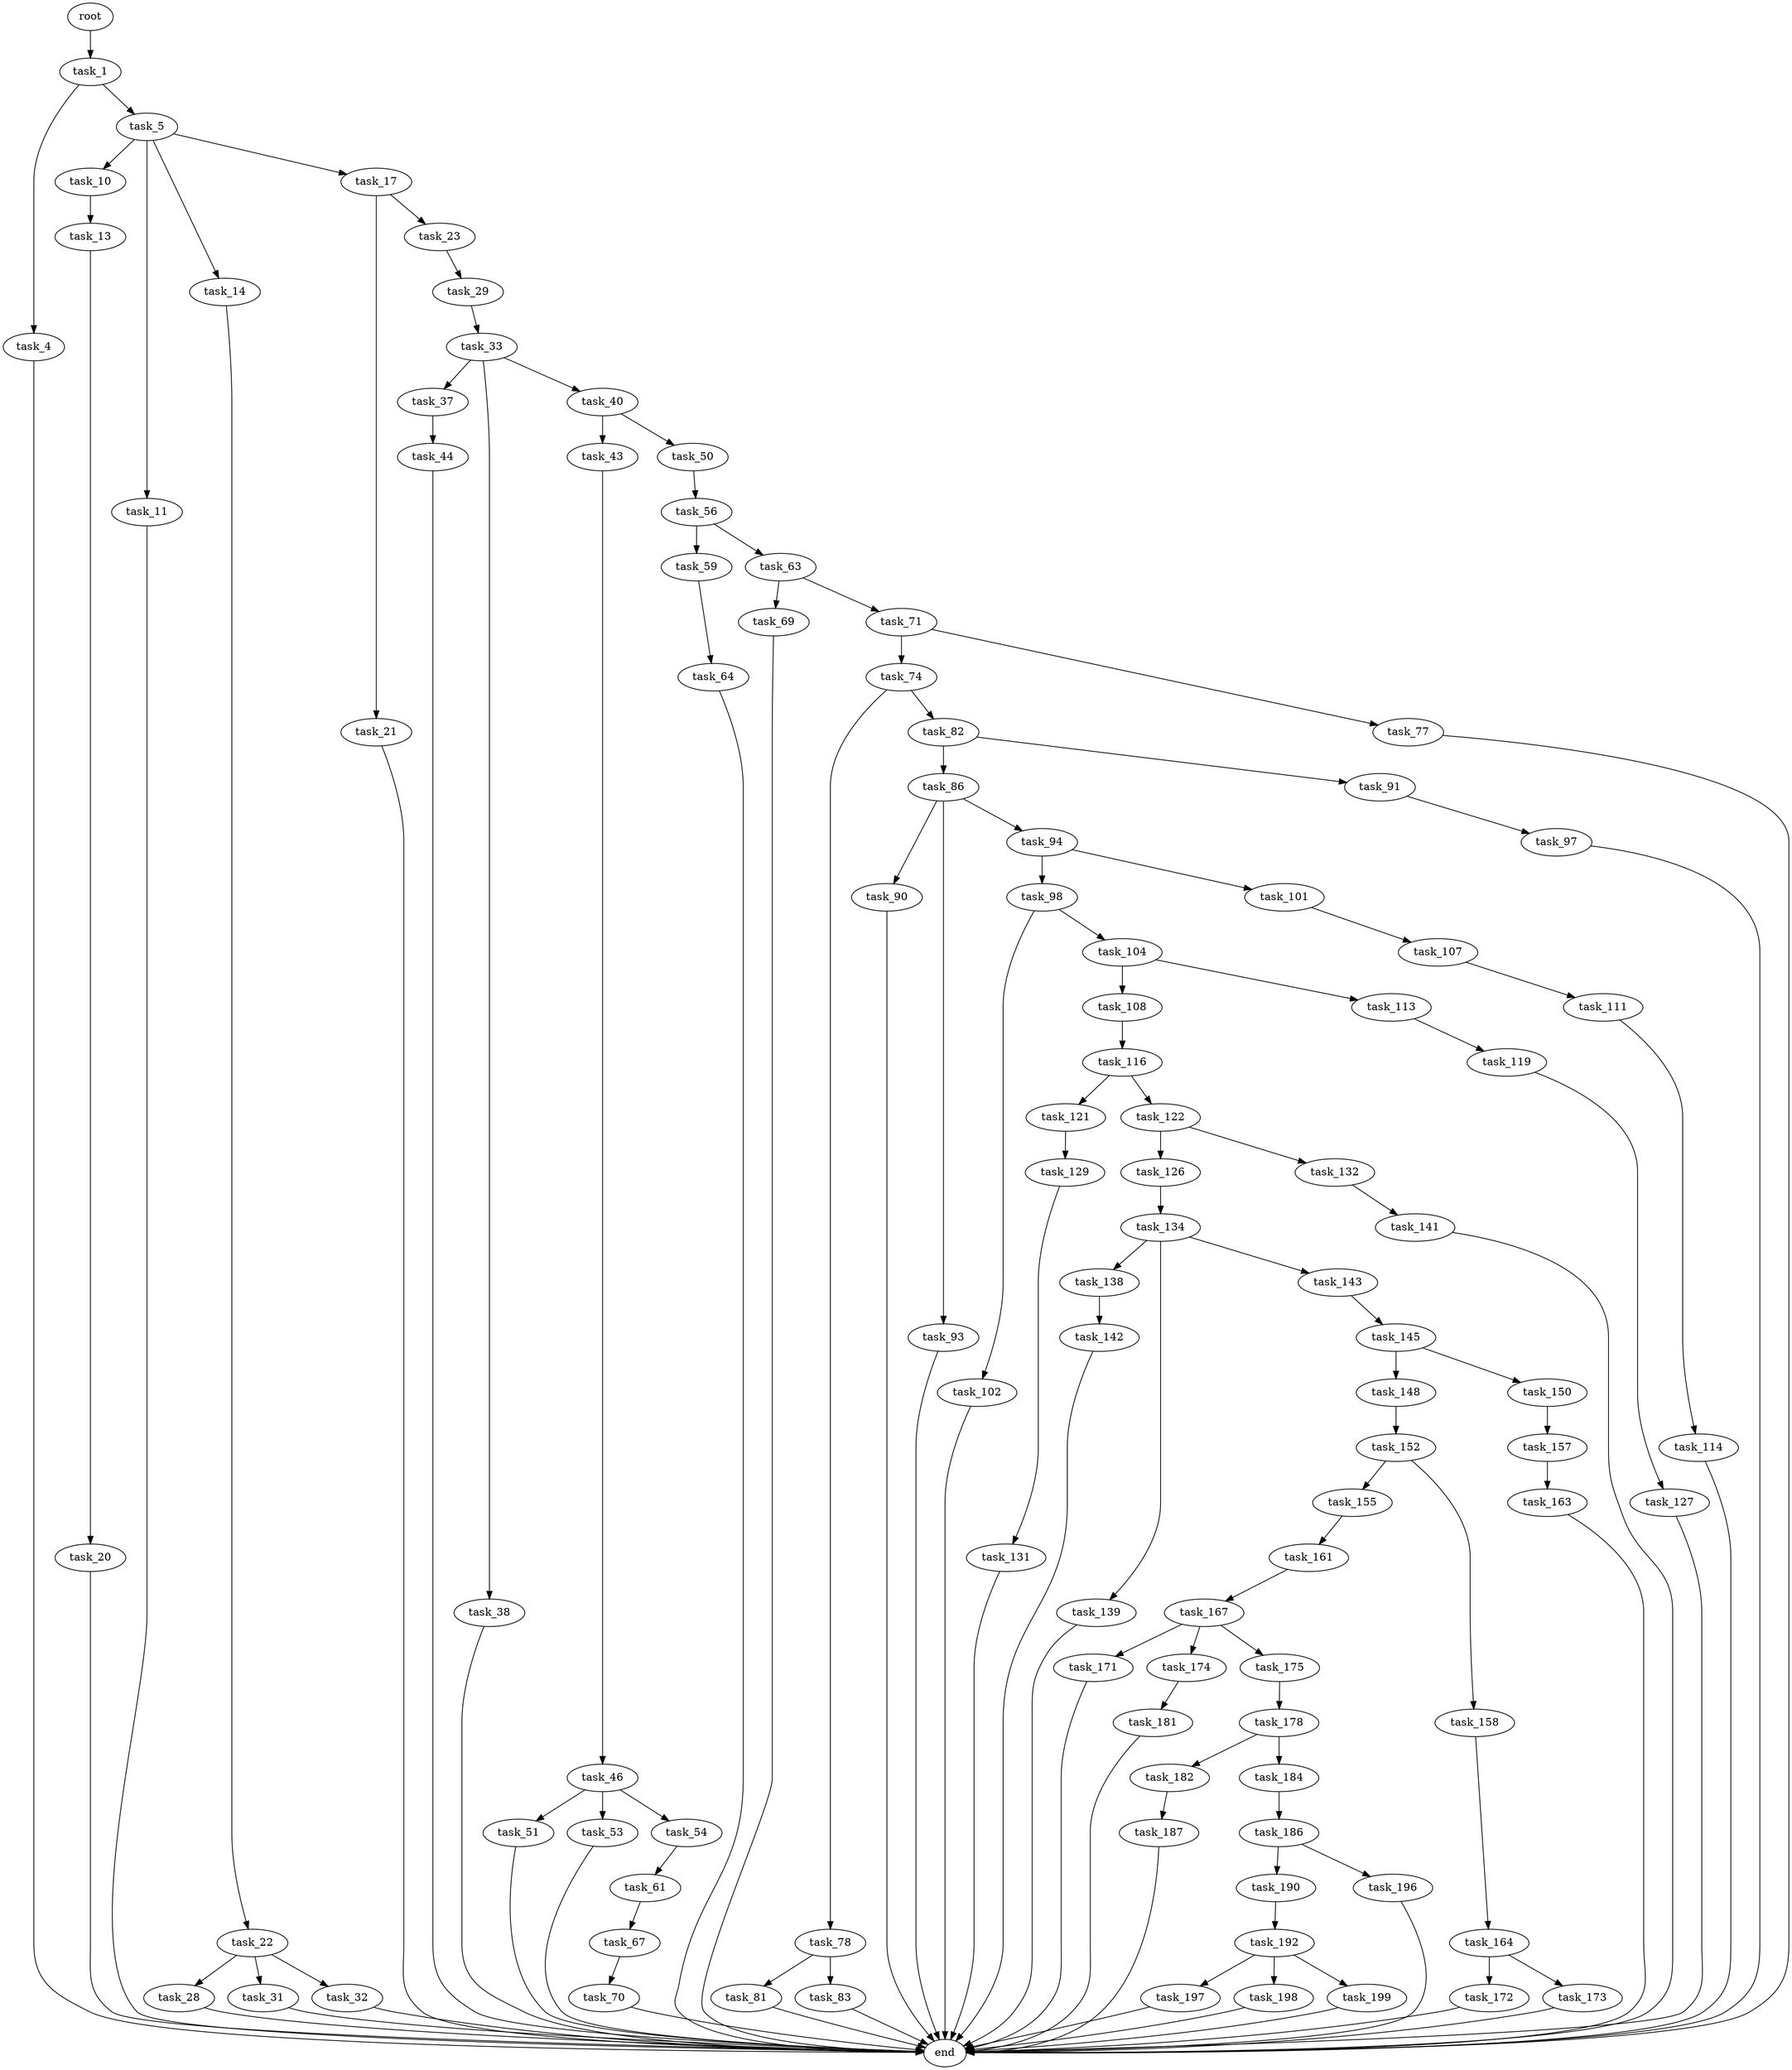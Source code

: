 digraph G {
  root [size="0.000000"];
  task_1 [size="261476397007.000000"];
  task_4 [size="1073741824000.000000"];
  task_5 [size="12142570241.000000"];
  end [size="0.000000"];
  task_10 [size="782757789696.000000"];
  task_11 [size="28991029248.000000"];
  task_14 [size="231928233984.000000"];
  task_17 [size="616560842888.000000"];
  task_13 [size="2240537180.000000"];
  task_20 [size="15474159093.000000"];
  task_22 [size="241763177396.000000"];
  task_21 [size="231928233984.000000"];
  task_23 [size="258089202828.000000"];
  task_28 [size="2611280344.000000"];
  task_31 [size="28991029248.000000"];
  task_32 [size="698291878.000000"];
  task_29 [size="1567466833.000000"];
  task_33 [size="2627453866.000000"];
  task_37 [size="25764507871.000000"];
  task_38 [size="13025798244.000000"];
  task_40 [size="100862420696.000000"];
  task_44 [size="8916277116.000000"];
  task_43 [size="13771449293.000000"];
  task_50 [size="68719476736.000000"];
  task_46 [size="134217728000.000000"];
  task_51 [size="6533406394.000000"];
  task_53 [size="782757789696.000000"];
  task_54 [size="231928233984.000000"];
  task_56 [size="368293445632.000000"];
  task_61 [size="1073741824000.000000"];
  task_59 [size="8798094464.000000"];
  task_63 [size="8589934592.000000"];
  task_64 [size="1360074452.000000"];
  task_67 [size="12624273729.000000"];
  task_69 [size="297806651695.000000"];
  task_71 [size="356776986753.000000"];
  task_70 [size="1073741824000.000000"];
  task_74 [size="43944869590.000000"];
  task_77 [size="469287068818.000000"];
  task_78 [size="28991029248.000000"];
  task_82 [size="5930951762.000000"];
  task_81 [size="49414278950.000000"];
  task_83 [size="301673969061.000000"];
  task_86 [size="782757789696.000000"];
  task_91 [size="134217728000.000000"];
  task_90 [size="25748105630.000000"];
  task_93 [size="15984182739.000000"];
  task_94 [size="154620939861.000000"];
  task_97 [size="473703143715.000000"];
  task_98 [size="28991029248.000000"];
  task_101 [size="368293445632.000000"];
  task_102 [size="3616838135.000000"];
  task_104 [size="549755813888.000000"];
  task_107 [size="20623652938.000000"];
  task_108 [size="112305768312.000000"];
  task_113 [size="549755813888.000000"];
  task_111 [size="247154806912.000000"];
  task_116 [size="718069588704.000000"];
  task_114 [size="1073741824000.000000"];
  task_119 [size="527666663935.000000"];
  task_121 [size="231928233984.000000"];
  task_122 [size="6768729426.000000"];
  task_127 [size="3340360162.000000"];
  task_129 [size="833258209160.000000"];
  task_126 [size="13615797426.000000"];
  task_132 [size="134217728000.000000"];
  task_134 [size="21419603721.000000"];
  task_131 [size="68719476736.000000"];
  task_141 [size="48219041944.000000"];
  task_138 [size="10925159062.000000"];
  task_139 [size="7588213120.000000"];
  task_143 [size="8589934592.000000"];
  task_142 [size="68719476736.000000"];
  task_145 [size="2660792973.000000"];
  task_148 [size="756458514312.000000"];
  task_150 [size="43583595657.000000"];
  task_152 [size="28991029248.000000"];
  task_157 [size="100324294168.000000"];
  task_155 [size="10124554887.000000"];
  task_158 [size="4462939976.000000"];
  task_161 [size="231928233984.000000"];
  task_163 [size="1135326196.000000"];
  task_164 [size="27803844475.000000"];
  task_167 [size="28991029248.000000"];
  task_172 [size="17949120753.000000"];
  task_173 [size="231928233984.000000"];
  task_171 [size="197913716892.000000"];
  task_174 [size="28991029248.000000"];
  task_175 [size="481484901004.000000"];
  task_181 [size="22026859764.000000"];
  task_178 [size="17654845560.000000"];
  task_182 [size="959185282.000000"];
  task_184 [size="12974486505.000000"];
  task_187 [size="34111753456.000000"];
  task_186 [size="782757789696.000000"];
  task_190 [size="176869948397.000000"];
  task_196 [size="68719476736.000000"];
  task_192 [size="1111410219862.000000"];
  task_197 [size="1073741824000.000000"];
  task_198 [size="3185047434.000000"];
  task_199 [size="913439818997.000000"];

  root -> task_1 [size="1.000000"];
  task_1 -> task_4 [size="209715200.000000"];
  task_1 -> task_5 [size="209715200.000000"];
  task_4 -> end [size="1.000000"];
  task_5 -> task_10 [size="838860800.000000"];
  task_5 -> task_11 [size="838860800.000000"];
  task_5 -> task_14 [size="838860800.000000"];
  task_5 -> task_17 [size="838860800.000000"];
  task_10 -> task_13 [size="679477248.000000"];
  task_11 -> end [size="1.000000"];
  task_14 -> task_22 [size="301989888.000000"];
  task_17 -> task_21 [size="838860800.000000"];
  task_17 -> task_23 [size="838860800.000000"];
  task_13 -> task_20 [size="75497472.000000"];
  task_20 -> end [size="1.000000"];
  task_22 -> task_28 [size="536870912.000000"];
  task_22 -> task_31 [size="536870912.000000"];
  task_22 -> task_32 [size="536870912.000000"];
  task_21 -> end [size="1.000000"];
  task_23 -> task_29 [size="838860800.000000"];
  task_28 -> end [size="1.000000"];
  task_31 -> end [size="1.000000"];
  task_32 -> end [size="1.000000"];
  task_29 -> task_33 [size="33554432.000000"];
  task_33 -> task_37 [size="75497472.000000"];
  task_33 -> task_38 [size="75497472.000000"];
  task_33 -> task_40 [size="75497472.000000"];
  task_37 -> task_44 [size="33554432.000000"];
  task_38 -> end [size="1.000000"];
  task_40 -> task_43 [size="301989888.000000"];
  task_40 -> task_50 [size="301989888.000000"];
  task_44 -> end [size="1.000000"];
  task_43 -> task_46 [size="33554432.000000"];
  task_50 -> task_56 [size="134217728.000000"];
  task_46 -> task_51 [size="209715200.000000"];
  task_46 -> task_53 [size="209715200.000000"];
  task_46 -> task_54 [size="209715200.000000"];
  task_51 -> end [size="1.000000"];
  task_53 -> end [size="1.000000"];
  task_54 -> task_61 [size="301989888.000000"];
  task_56 -> task_59 [size="411041792.000000"];
  task_56 -> task_63 [size="411041792.000000"];
  task_61 -> task_67 [size="838860800.000000"];
  task_59 -> task_64 [size="33554432.000000"];
  task_63 -> task_69 [size="33554432.000000"];
  task_63 -> task_71 [size="33554432.000000"];
  task_64 -> end [size="1.000000"];
  task_67 -> task_70 [size="301989888.000000"];
  task_69 -> end [size="1.000000"];
  task_71 -> task_74 [size="301989888.000000"];
  task_71 -> task_77 [size="301989888.000000"];
  task_70 -> end [size="1.000000"];
  task_74 -> task_78 [size="33554432.000000"];
  task_74 -> task_82 [size="33554432.000000"];
  task_77 -> end [size="1.000000"];
  task_78 -> task_81 [size="75497472.000000"];
  task_78 -> task_83 [size="75497472.000000"];
  task_82 -> task_86 [size="134217728.000000"];
  task_82 -> task_91 [size="134217728.000000"];
  task_81 -> end [size="1.000000"];
  task_83 -> end [size="1.000000"];
  task_86 -> task_90 [size="679477248.000000"];
  task_86 -> task_93 [size="679477248.000000"];
  task_86 -> task_94 [size="679477248.000000"];
  task_91 -> task_97 [size="209715200.000000"];
  task_90 -> end [size="1.000000"];
  task_93 -> end [size="1.000000"];
  task_94 -> task_98 [size="209715200.000000"];
  task_94 -> task_101 [size="209715200.000000"];
  task_97 -> end [size="1.000000"];
  task_98 -> task_102 [size="75497472.000000"];
  task_98 -> task_104 [size="75497472.000000"];
  task_101 -> task_107 [size="411041792.000000"];
  task_102 -> end [size="1.000000"];
  task_104 -> task_108 [size="536870912.000000"];
  task_104 -> task_113 [size="536870912.000000"];
  task_107 -> task_111 [size="411041792.000000"];
  task_108 -> task_116 [size="134217728.000000"];
  task_113 -> task_119 [size="536870912.000000"];
  task_111 -> task_114 [size="536870912.000000"];
  task_116 -> task_121 [size="536870912.000000"];
  task_116 -> task_122 [size="536870912.000000"];
  task_114 -> end [size="1.000000"];
  task_119 -> task_127 [size="838860800.000000"];
  task_121 -> task_129 [size="301989888.000000"];
  task_122 -> task_126 [size="536870912.000000"];
  task_122 -> task_132 [size="536870912.000000"];
  task_127 -> end [size="1.000000"];
  task_129 -> task_131 [size="536870912.000000"];
  task_126 -> task_134 [size="301989888.000000"];
  task_132 -> task_141 [size="209715200.000000"];
  task_134 -> task_138 [size="411041792.000000"];
  task_134 -> task_139 [size="411041792.000000"];
  task_134 -> task_143 [size="411041792.000000"];
  task_131 -> end [size="1.000000"];
  task_141 -> end [size="1.000000"];
  task_138 -> task_142 [size="209715200.000000"];
  task_139 -> end [size="1.000000"];
  task_143 -> task_145 [size="33554432.000000"];
  task_142 -> end [size="1.000000"];
  task_145 -> task_148 [size="75497472.000000"];
  task_145 -> task_150 [size="75497472.000000"];
  task_148 -> task_152 [size="679477248.000000"];
  task_150 -> task_157 [size="33554432.000000"];
  task_152 -> task_155 [size="75497472.000000"];
  task_152 -> task_158 [size="75497472.000000"];
  task_157 -> task_163 [size="301989888.000000"];
  task_155 -> task_161 [size="209715200.000000"];
  task_158 -> task_164 [size="134217728.000000"];
  task_161 -> task_167 [size="301989888.000000"];
  task_163 -> end [size="1.000000"];
  task_164 -> task_172 [size="838860800.000000"];
  task_164 -> task_173 [size="838860800.000000"];
  task_167 -> task_171 [size="75497472.000000"];
  task_167 -> task_174 [size="75497472.000000"];
  task_167 -> task_175 [size="75497472.000000"];
  task_172 -> end [size="1.000000"];
  task_173 -> end [size="1.000000"];
  task_171 -> end [size="1.000000"];
  task_174 -> task_181 [size="75497472.000000"];
  task_175 -> task_178 [size="301989888.000000"];
  task_181 -> end [size="1.000000"];
  task_178 -> task_182 [size="33554432.000000"];
  task_178 -> task_184 [size="33554432.000000"];
  task_182 -> task_187 [size="33554432.000000"];
  task_184 -> task_186 [size="209715200.000000"];
  task_187 -> end [size="1.000000"];
  task_186 -> task_190 [size="679477248.000000"];
  task_186 -> task_196 [size="679477248.000000"];
  task_190 -> task_192 [size="301989888.000000"];
  task_196 -> end [size="1.000000"];
  task_192 -> task_197 [size="838860800.000000"];
  task_192 -> task_198 [size="838860800.000000"];
  task_192 -> task_199 [size="838860800.000000"];
  task_197 -> end [size="1.000000"];
  task_198 -> end [size="1.000000"];
  task_199 -> end [size="1.000000"];
}
